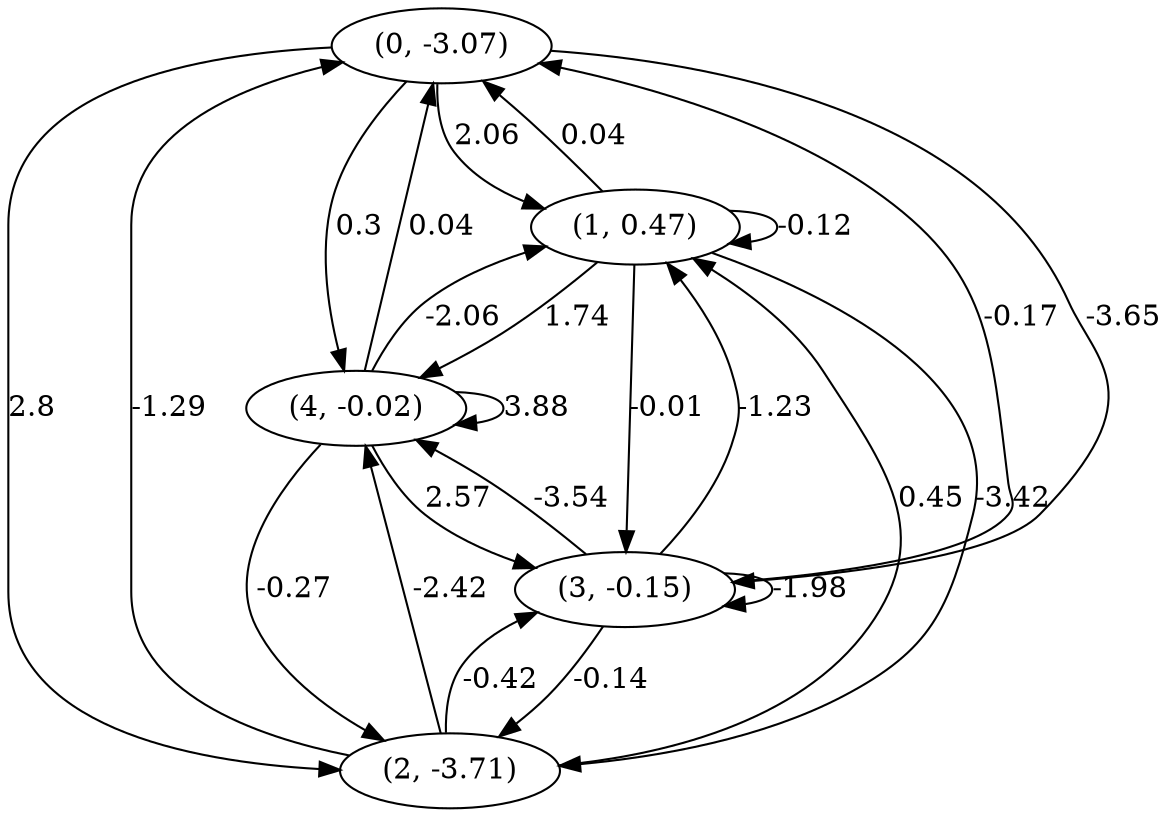 digraph {
    0 [ label = "(0, -3.07)" ]
    1 [ label = "(1, 0.47)" ]
    2 [ label = "(2, -3.71)" ]
    3 [ label = "(3, -0.15)" ]
    4 [ label = "(4, -0.02)" ]
    1 -> 1 [ label = "-0.12" ]
    3 -> 3 [ label = "-1.98" ]
    4 -> 4 [ label = "3.88" ]
    1 -> 0 [ label = "0.04" ]
    2 -> 0 [ label = "-1.29" ]
    3 -> 0 [ label = "-0.17" ]
    4 -> 0 [ label = "0.04" ]
    0 -> 1 [ label = "2.06" ]
    2 -> 1 [ label = "0.45" ]
    3 -> 1 [ label = "-1.23" ]
    4 -> 1 [ label = "-2.06" ]
    0 -> 2 [ label = "2.8" ]
    1 -> 2 [ label = "-3.42" ]
    3 -> 2 [ label = "-0.14" ]
    4 -> 2 [ label = "-0.27" ]
    0 -> 3 [ label = "-3.65" ]
    1 -> 3 [ label = "-0.01" ]
    2 -> 3 [ label = "-0.42" ]
    4 -> 3 [ label = "2.57" ]
    0 -> 4 [ label = "0.3" ]
    1 -> 4 [ label = "1.74" ]
    2 -> 4 [ label = "-2.42" ]
    3 -> 4 [ label = "-3.54" ]
}

